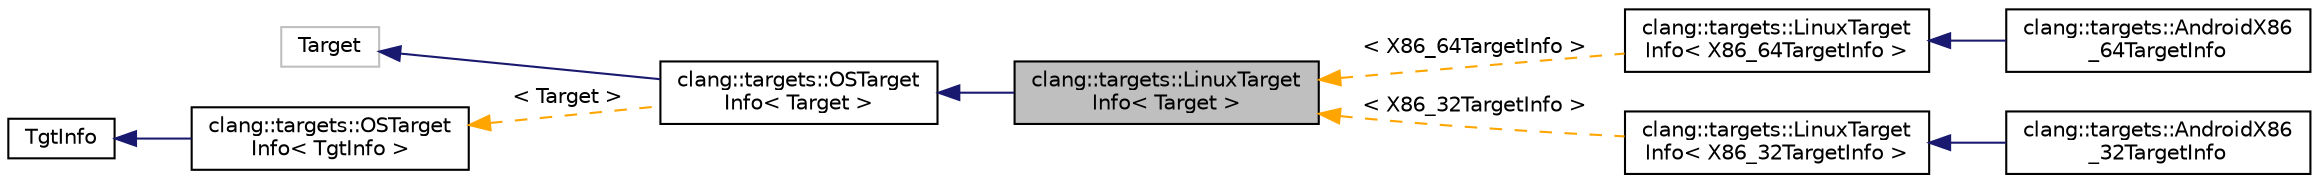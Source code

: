 digraph "clang::targets::LinuxTargetInfo&lt; Target &gt;"
{
 // LATEX_PDF_SIZE
  bgcolor="transparent";
  edge [fontname="Helvetica",fontsize="10",labelfontname="Helvetica",labelfontsize="10"];
  node [fontname="Helvetica",fontsize="10",shape=record];
  rankdir="LR";
  Node1 [label="clang::targets::LinuxTarget\lInfo\< Target \>",height=0.2,width=0.4,color="black", fillcolor="grey75", style="filled", fontcolor="black",tooltip=" "];
  Node2 -> Node1 [dir="back",color="midnightblue",fontsize="10",style="solid",fontname="Helvetica"];
  Node2 [label="clang::targets::OSTarget\lInfo\< Target \>",height=0.2,width=0.4,color="black",URL="$classclang_1_1targets_1_1OSTargetInfo.html",tooltip=" "];
  Node3 -> Node2 [dir="back",color="midnightblue",fontsize="10",style="solid",fontname="Helvetica"];
  Node3 [label="Target",height=0.2,width=0.4,color="grey75",tooltip=" "];
  Node4 -> Node2 [dir="back",color="orange",fontsize="10",style="dashed",label=" \< Target \>" ,fontname="Helvetica"];
  Node4 [label="clang::targets::OSTarget\lInfo\< TgtInfo \>",height=0.2,width=0.4,color="black",URL="$classclang_1_1targets_1_1OSTargetInfo.html",tooltip=" "];
  Node5 -> Node4 [dir="back",color="midnightblue",fontsize="10",style="solid",fontname="Helvetica"];
  Node5 [label="TgtInfo",height=0.2,width=0.4,color="black",URL="$classTgtInfo.html",tooltip=" "];
  Node1 -> Node6 [dir="back",color="orange",fontsize="10",style="dashed",label=" \< X86_64TargetInfo \>" ,fontname="Helvetica"];
  Node6 [label="clang::targets::LinuxTarget\lInfo\< X86_64TargetInfo \>",height=0.2,width=0.4,color="black",URL="$classclang_1_1targets_1_1LinuxTargetInfo.html",tooltip=" "];
  Node6 -> Node7 [dir="back",color="midnightblue",fontsize="10",style="solid",fontname="Helvetica"];
  Node7 [label="clang::targets::AndroidX86\l_64TargetInfo",height=0.2,width=0.4,color="black",URL="$classclang_1_1targets_1_1AndroidX86__64TargetInfo.html",tooltip=" "];
  Node1 -> Node8 [dir="back",color="orange",fontsize="10",style="dashed",label=" \< X86_32TargetInfo \>" ,fontname="Helvetica"];
  Node8 [label="clang::targets::LinuxTarget\lInfo\< X86_32TargetInfo \>",height=0.2,width=0.4,color="black",URL="$classclang_1_1targets_1_1LinuxTargetInfo.html",tooltip=" "];
  Node8 -> Node9 [dir="back",color="midnightblue",fontsize="10",style="solid",fontname="Helvetica"];
  Node9 [label="clang::targets::AndroidX86\l_32TargetInfo",height=0.2,width=0.4,color="black",URL="$classclang_1_1targets_1_1AndroidX86__32TargetInfo.html",tooltip=" "];
}

